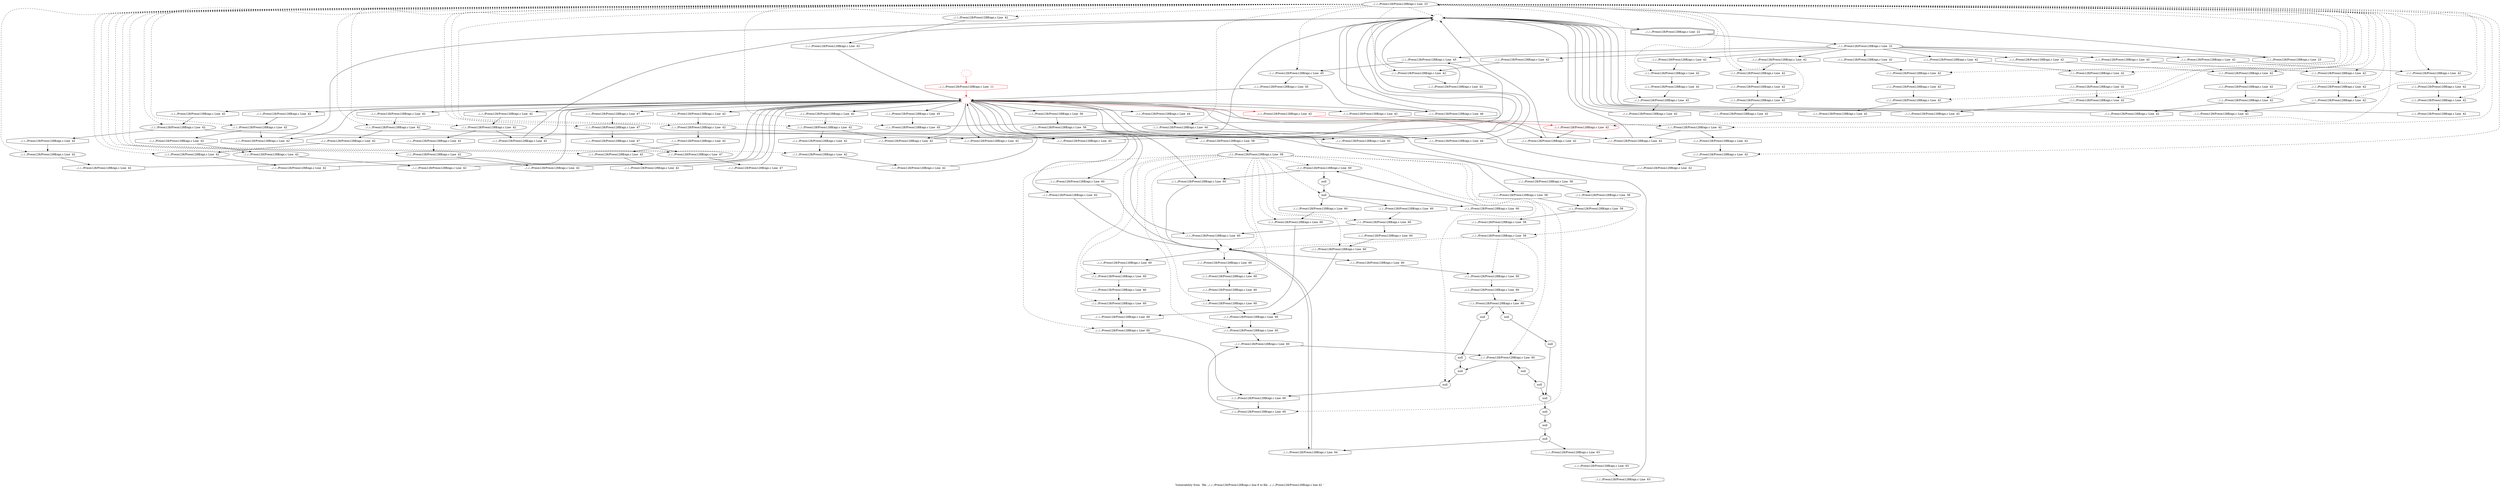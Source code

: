 digraph "Vulnerability from 'file ../../../Preon128/Preon128B/api.c line 8 to file ../../../Preon128/Preon128B/api.c line 42 '  "{
label="Vulnerability from  'file ../../../Preon128/Preon128B/api.c line 8 to file ../../../Preon128/Preon128B/api.c line 42 ' ";
node_1330[shape=ellipse,style=solid,label="../../../Preon128/Preon128B/api.c Line  23"]
node_1327[shape=ellipse,style=dashed,label=""]
"node_1330"->"node_1327" [style=dashed]
node_1352[shape=ellipse,style=solid,label="../../../Preon128/Preon128B/api.c Line  42"]
"node_1330"->"node_1352" [style=dashed]
node_1354[shape=ellipse,style=solid,label="../../../Preon128/Preon128B/api.c Line  42"]
"node_1330"->"node_1354" [style=dashed]
node_1345[shape=ellipse,style=solid,label="../../../Preon128/Preon128B/api.c Line  42"]
"node_1330"->"node_1345" [style=dashed]
node_1343[shape=ellipse,style=solid,label="../../../Preon128/Preon128B/api.c Line  42"]
"node_1330"->"node_1343" [style=dashed]
node_1336[shape=ellipse,style=solid,label="../../../Preon128/Preon128B/api.c Line  42"]
"node_1330"->"node_1336" [style=dashed]
node_1388[shape=ellipse,style=solid,label="../../../Preon128/Preon128B/api.c Line  42"]
"node_1330"->"node_1388" [style=dashed]
node_1390[shape=ellipse,style=solid,label="../../../Preon128/Preon128B/api.c Line  42", color=red]
"node_1330"->"node_1390" [style=dashed]
node_1356[shape=ellipse,style=solid,label="../../../Preon128/Preon128B/api.c Line  42"]
"node_1330"->"node_1356" [style=dashed]
node_1358[shape=ellipse,style=solid,label="../../../Preon128/Preon128B/api.c Line  42"]
"node_1330"->"node_1358" [style=dashed]
node_1379[shape=ellipse,style=solid,label="../../../Preon128/Preon128B/api.c Line  42"]
"node_1330"->"node_1379" [style=dashed]
node_1381[shape=ellipse,style=solid,label="../../../Preon128/Preon128B/api.c Line  42"]
"node_1330"->"node_1381" [style=dashed]
node_1375[shape=ellipse,style=solid,label="../../../Preon128/Preon128B/api.c Line  42"]
"node_1330"->"node_1375" [style=dashed]
node_1407[shape=ellipse,style=solid,label="../../../Preon128/Preon128B/api.c Line  42"]
"node_1330"->"node_1407" [style=dashed]
node_1409[shape=ellipse,style=solid,label="../../../Preon128/Preon128B/api.c Line  42"]
"node_1330"->"node_1409" [style=dashed]
node_1332[shape=ellipse,style=solid,label="../../../Preon128/Preon128B/api.c Line  42"]
"node_1330"->"node_1332" [style=dashed]
node_1370[shape=ellipse,style=solid,label="../../../Preon128/Preon128B/api.c Line  42"]
"node_1330"->"node_1370" [style=dashed]
node_1396[shape=ellipse,style=solid,label="../../../Preon128/Preon128B/api.c Line  42"]
"node_1330"->"node_1396" [style=dashed]
node_1347[shape=ellipse,style=solid,label="../../../Preon128/Preon128B/api.c Line  42"]
"node_1330"->"node_1347" [style=dashed]
node_1400[shape=ellipse,style=solid,label="../../../Preon128/Preon128B/api.c Line  42"]
"node_1330"->"node_1400" [style=dashed]
node_1402[shape=ellipse,style=solid,label="../../../Preon128/Preon128B/api.c Line  42"]
"node_1330"->"node_1402" [style=dashed]
node_1423[shape=ellipse,style=solid,label="../../../Preon128/Preon128B/api.c Line  45"]
"node_1330"->"node_1423" [style=dashed]
node_1365[shape=ellipse,style=solid,label="../../../Preon128/Preon128B/api.c Line  42"]
"node_1330"->"node_1365" [style=dashed]
node_1398[shape=ellipse,style=solid,label="../../../Preon128/Preon128B/api.c Line  42"]
"node_1330"->"node_1398" [style=dashed]
node_1392[shape=ellipse,style=solid,label="../../../Preon128/Preon128B/api.c Line  42"]
"node_1330"->"node_1392" [style=dashed]
node_1341[shape=ellipse,style=solid,label="../../../Preon128/Preon128B/api.c Line  42"]
"node_1330"->"node_1341" [style=dashed]
node_1411[shape=ellipse,style=solid,label="../../../Preon128/Preon128B/api.c Line  42"]
"node_1330"->"node_1411" [style=dashed]
node_1413[shape=ellipse,style=solid,label="../../../Preon128/Preon128B/api.c Line  42"]
"node_1330"->"node_1413" [style=dashed]
node_1363[shape=ellipse,style=solid,label="../../../Preon128/Preon128B/api.c Line  42"]
"node_1330"->"node_1363" [style=dashed]
node_1386[shape=ellipse,style=solid,label="../../../Preon128/Preon128B/api.c Line  42"]
"node_1330"->"node_1386" [style=dashed]
node_1377[shape=ellipse,style=solid,label="../../../Preon128/Preon128B/api.c Line  42"]
"node_1330"->"node_1377" [style=dashed]
node_1334[shape=ellipse,style=solid,label="../../../Preon128/Preon128B/api.c Line  42"]
"node_1330"->"node_1334" [style=dashed]
node_1368[shape=ellipse,style=solid,label="../../../Preon128/Preon128B/api.c Line  42"]
"node_1330"->"node_1368" [style=dashed]
node_1427[shape=ellipse,style=solid,label="../../../Preon128/Preon128B/api.c Line  47"]
"node_1330"->"node_1427" [style=dashed]
node_1429[shape=ellipse,style=solid,label="../../../Preon128/Preon128B/api.c Line  47"]
"node_1330"->"node_1429" [style=dashed]
node_1418[shape=ellipse,style=solid,label="../../../Preon128/Preon128B/api.c Line  44"]
"node_1330"->"node_1418" [style=dashed]
node_1421[shape=ellipse,style=solid,label="../../../Preon128/Preon128B/api.c Line  45"]
"node_1330"->"node_1421" [style=dashed]
node_1329[shape=doubleoctagon,style=solid,label="../../../Preon128/Preon128B/api.c Line  22"]
node_1328[shape=ellipse,style=solid,label="../../../Preon128/Preon128B/api.c Line  22"]
"node_1329"->"node_1328"
node_1353[shape=octagon,style=solid,label="../../../Preon128/Preon128B/api.c Line  42"]
"node_1328"->"node_1353"
node_1333[shape=octagon,style=solid,label="../../../Preon128/Preon128B/api.c Line  42"]
"node_1328"->"node_1333"
node_1376[shape=octagon,style=solid,label="../../../Preon128/Preon128B/api.c Line  42"]
"node_1328"->"node_1376"
node_1408[shape=octagon,style=solid,label="../../../Preon128/Preon128B/api.c Line  42"]
"node_1328"->"node_1408"
node_1424[shape=octagon,style=solid,label="../../../Preon128/Preon128B/api.c Line  45"]
"node_1328"->"node_1424"
node_1397[shape=octagon,style=solid,label="../../../Preon128/Preon128B/api.c Line  42"]
"node_1328"->"node_1397"
node_1364[shape=octagon,style=solid,label="../../../Preon128/Preon128B/api.c Line  42"]
"node_1328"->"node_1364"
node_1387[shape=octagon,style=solid,label="../../../Preon128/Preon128B/api.c Line  42"]
"node_1328"->"node_1387"
node_1342[shape=octagon,style=solid,label="../../../Preon128/Preon128B/api.c Line  42"]
"node_1328"->"node_1342"
node_1331[shape=octagon,style=solid,label="../../../Preon128/Preon128B/api.c Line  23"]
"node_1328"->"node_1331"
"node_1327"->"node_1329"
node_1326[shape=octagon,style=solid,label="../../../Preon128/Preon128B/api.c Line  11", color=red]
node_1325[shape=ellipse,style=dashed,label="", color=red]
"node_1326"->"node_1325" [color=red]
node_1487[shape=octagon,style=solid,label="../../../Preon128/Preon128B/api.c Line  62"]
"node_1325"->"node_1487"
node_1339[shape=octagon,style=solid,label="../../../Preon128/Preon128B/api.c Line  42"]
"node_1325"->"node_1339"
node_1461[shape=octagon,style=solid,label="../../../Preon128/Preon128B/api.c Line  60"]
"node_1325"->"node_1461"
node_1432[shape=octagon,style=solid,label="../../../Preon128/Preon128B/api.c Line  56"]
"node_1325"->"node_1432"
node_1357[shape=octagon,style=solid,label="../../../Preon128/Preon128B/api.c Line  42"]
"node_1325"->"node_1357"
node_1380[shape=octagon,style=solid,label="../../../Preon128/Preon128B/api.c Line  42"]
"node_1325"->"node_1380"
node_1384[shape=octagon,style=solid,label="../../../Preon128/Preon128B/api.c Line  42"]
"node_1325"->"node_1384"
node_1440[shape=octagon,style=solid,label="../../../Preon128/Preon128B/api.c Line  60"]
"node_1325"->"node_1440"
node_1416[shape=octagon,style=solid,label="../../../Preon128/Preon128B/api.c Line  42"]
"node_1325"->"node_1416"
node_1369[shape=octagon,style=solid,label="../../../Preon128/Preon128B/api.c Line  42"]
"node_1325"->"node_1369"
node_1361[shape=octagon,style=solid,label="../../../Preon128/Preon128B/api.c Line  42"]
"node_1325"->"node_1361"
node_1394[shape=octagon,style=solid,label="../../../Preon128/Preon128B/api.c Line  42"]
"node_1325"->"node_1394"
node_1401[shape=octagon,style=solid,label="../../../Preon128/Preon128B/api.c Line  42"]
"node_1325"->"node_1401"
node_1422[shape=octagon,style=solid,label="../../../Preon128/Preon128B/api.c Line  45"]
"node_1325"->"node_1422"
node_1346[shape=octagon,style=solid,label="../../../Preon128/Preon128B/api.c Line  42"]
"node_1325"->"node_1346"
node_1391[shape=octagon,style=solid,label="../../../Preon128/Preon128B/api.c Line  42", color=red]
"node_1325"->"node_1391" [color=red]
node_1405[shape=octagon,style=solid,label="../../../Preon128/Preon128B/api.c Line  42"]
"node_1325"->"node_1405"
node_1335[shape=octagon,style=solid,label="../../../Preon128/Preon128B/api.c Line  42"]
"node_1325"->"node_1335"
node_1412[shape=octagon,style=solid,label="../../../Preon128/Preon128B/api.c Line  42"]
"node_1325"->"node_1412"
node_1478[shape=octagon,style=solid,label="../../../Preon128/Preon128B/api.c Line  60"]
"node_1325"->"node_1478"
node_1350[shape=octagon,style=solid,label="../../../Preon128/Preon128B/api.c Line  42"]
"node_1325"->"node_1350"
node_1426[shape=octagon,style=solid,label="../../../Preon128/Preon128B/api.c Line  46"]
"node_1325"->"node_1426"
node_1428[shape=octagon,style=solid,label="../../../Preon128/Preon128B/api.c Line  47"]
"node_1325"->"node_1428"
node_1373[shape=octagon,style=solid,label="../../../Preon128/Preon128B/api.c Line  42"]
"node_1325"->"node_1373"
node_1419[shape=octagon,style=solid,label="../../../Preon128/Preon128B/api.c Line  44"]
"node_1325"->"node_1419"
node_1420[shape=octagon,style=solid,label="../../../Preon128/Preon128B/api.c Line  44"]
"node_1325"->"node_1420"
node_1324[shape=ellipse,style=dashed,label="", color=red]
"node_1324"->"node_1326" [color=red]
node_1351[shape=octagon,style=solid,label="../../../Preon128/Preon128B/api.c Line  42"]
"node_1351"->"node_1327"
node_1355[shape=octagon,style=solid,label="../../../Preon128/Preon128B/api.c Line  42"]
"node_1352"->"node_1355"
node_1455[shape=ellipse,style=solid,label="../../../Preon128/Preon128B/api.c Line  60"]
node_1454[shape=octagon,style=solid,label="../../../Preon128/Preon128B/api.c Line  60"]
"node_1455"->"node_1454"
node_1456[shape=octagon,style=solid,label="../../../Preon128/Preon128B/api.c Line  60"]
"node_1456"->"node_1455"
node_1457[shape=ellipse,style=solid,label="../../../Preon128/Preon128B/api.c Line  60"]
"node_1457"->"node_1456"
node_1458[shape=octagon,style=solid,label="../../../Preon128/Preon128B/api.c Line  60"]
"node_1458"->"node_1457"
node_1459[shape=ellipse,style=solid,label="../../../Preon128/Preon128B/api.c Line  60"]
"node_1459"->"node_1458"
node_1471[shape=octagon,style=solid,label="../../../Preon128/Preon128B/api.c Line  60"]
node_1470[shape=ellipse,style=solid,label="../../../Preon128/Preon128B/api.c Line  60"]
"node_1471"->"node_1470"
node_1472[shape=ellipse,style=solid,label="../../../Preon128/Preon128B/api.c Line  60"]
"node_1472"->"node_1471"
node_1473[shape=octagon,style=solid,label="../../../Preon128/Preon128B/api.c Line  60"]
"node_1473"->"node_1472"
node_1474[shape=ellipse,style=solid,label="../../../Preon128/Preon128B/api.c Line  60"]
"node_1474"->"node_1473"
node_1475[shape=octagon,style=solid,label="../../../Preon128/Preon128B/api.c Line  60"]
"node_1475"->"node_1474"
node_1476[shape=ellipse,style=solid,label="../../../Preon128/Preon128B/api.c Line  60"]
"node_1476"->"node_1475"
"node_1353"->"node_1352"
node_1362[shape=octagon,style=solid,label="../../../Preon128/Preon128B/api.c Line  42"]
"node_1354"->"node_1362"
node_1348[shape=octagon,style=solid,label="../../../Preon128/Preon128B/api.c Line  42"]
"node_1345"->"node_1348"
"node_1345"->"node_1350"
node_1445[shape=ellipse,style=solid,label="null"]
node_1484[shape=octagon,style=solid,label="null"]
"node_1445"->"node_1484"
node_1446[shape=octagon,style=solid,label="null"]
"node_1446"->"node_1445"
node_1447[shape=ellipse,style=solid,label="null"]
node_1482[shape=octagon,style=solid,label="null"]
"node_1447"->"node_1482"
node_1448[shape=octagon,style=solid,label="null"]
"node_1448"->"node_1447"
node_1449[shape=ellipse,style=solid,label="../../../Preon128/Preon128B/api.c Line  58"]
"node_1449"->"node_1455" [style=dashed]
"node_1449"->"node_1457" [style=dashed]
"node_1449"->"node_1459" [style=dashed]
"node_1449"->"node_1472" [style=dashed]
"node_1449"->"node_1474" [style=dashed]
"node_1449"->"node_1476" [style=dashed]
node_1462[shape=ellipse,style=solid,label="../../../Preon128/Preon128B/api.c Line  60"]
"node_1449"->"node_1462" [style=dashed]
node_1464[shape=ellipse,style=solid,label="null"]
"node_1449"->"node_1464" [style=dashed]
node_1439[shape=ellipse,style=dashed,label=""]
"node_1449"->"node_1439" [style=dashed]
node_1466[shape=ellipse,style=solid,label="../../../Preon128/Preon128B/api.c Line  60"]
"node_1449"->"node_1466" [style=dashed]
node_1468[shape=ellipse,style=solid,label="../../../Preon128/Preon128B/api.c Line  60"]
"node_1449"->"node_1468" [style=dashed]
"node_1449"->"node_1470" [style=dashed]
node_1453[shape=ellipse,style=solid,label="../../../Preon128/Preon128B/api.c Line  60"]
"node_1449"->"node_1453" [style=dashed]
node_1479[shape=ellipse,style=solid,label="../../../Preon128/Preon128B/api.c Line  60"]
"node_1449"->"node_1479" [style=dashed]
node_1481[shape=ellipse,style=solid,label="null"]
"node_1449"->"node_1481" [style=dashed]
"node_1343"->"node_1351"
node_1490[shape=octagon,style=solid,label="../../../Preon128/Preon128B/api.c Line  63"]
"node_1490"->"node_1325"
node_1491[shape=octagon,style=solid,label="../../../Preon128/Preon128B/api.c Line  64"]
"node_1491"->"node_1439"
node_1338[shape=octagon,style=solid,label="../../../Preon128/Preon128B/api.c Line  42"]
"node_1336"->"node_1338"
node_1395[shape=octagon,style=solid,label="../../../Preon128/Preon128B/api.c Line  42"]
"node_1388"->"node_1395"
node_1389[shape=octagon,style=solid,label="../../../Preon128/Preon128B/api.c Line  42"]
"node_1389"->"node_1388"
"node_1390"->"node_1394"
node_1483[shape=ellipse,style=solid,label="null"]
node_1486[shape=octagon,style=solid,label="null"]
"node_1483"->"node_1486"
"node_1484"->"node_1483"
node_1485[shape=ellipse,style=solid,label="null"]
"node_1485"->"node_1491"
node_1489[shape=octagon,style=solid,label="../../../Preon128/Preon128B/api.c Line  63"]
"node_1485"->"node_1489"
"node_1486"->"node_1485"
"node_1487"->"node_1439"
node_1488[shape=ellipse,style=solid,label="../../../Preon128/Preon128B/api.c Line  63"]
"node_1488"->"node_1490"
"node_1489"->"node_1488"
"node_1338"->"node_1325"
"node_1339"->"node_1327"
node_1460[shape=octagon,style=solid,label="../../../Preon128/Preon128B/api.c Line  60"]
"node_1460"->"node_1459"
"node_1461"->"node_1439"
"node_1462"->"node_1461"
node_1465[shape=octagon,style=solid,label="null"]
"node_1462"->"node_1465"
node_1463[shape=octagon,style=solid,label="../../../Preon128/Preon128B/api.c Line  60"]
"node_1463"->"node_1462"
"node_1464"->"node_1463"
node_1469[shape=octagon,style=solid,label="../../../Preon128/Preon128B/api.c Line  60"]
"node_1464"->"node_1469"
node_1480[shape=octagon,style=solid,label="../../../Preon128/Preon128B/api.c Line  60"]
"node_1464"->"node_1480"
"node_1355"->"node_1354"
node_1359[shape=octagon,style=solid,label="../../../Preon128/Preon128B/api.c Line  42"]
"node_1356"->"node_1359"
"node_1356"->"node_1361"
node_1430[shape=octagon,style=solid,label="../../../Preon128/Preon128B/api.c Line  47"]
"node_1430"->"node_1429"
node_1431[shape=ellipse,style=solid,label="../../../Preon128/Preon128B/api.c Line  56"]
node_1434[shape=octagon,style=solid,label="../../../Preon128/Preon128B/api.c Line  58"]
"node_1431"->"node_1434"
node_1436[shape=octagon,style=solid,label="../../../Preon128/Preon128B/api.c Line  58"]
"node_1431"->"node_1436"
node_1450[shape=octagon,style=solid,label="../../../Preon128/Preon128B/api.c Line  58"]
"node_1431"->"node_1450"
"node_1432"->"node_1431"
node_1433[shape=ellipse,style=solid,label="../../../Preon128/Preon128B/api.c Line  58"]
node_1435[shape=ellipse,style=solid,label="../../../Preon128/Preon128B/api.c Line  58"]
"node_1433"->"node_1435" [style=dashed]
node_1437[shape=ellipse,style=solid,label="../../../Preon128/Preon128B/api.c Line  58"]
"node_1433"->"node_1437" [style=dashed]
"node_1434"->"node_1433"
"node_1357"->"node_1356"
node_1360[shape=octagon,style=solid,label="../../../Preon128/Preon128B/api.c Line  42"]
"node_1358"->"node_1360"
node_1371[shape=octagon,style=solid,label="../../../Preon128/Preon128B/api.c Line  42"]
"node_1371"->"node_1370"
node_1372[shape=octagon,style=solid,label="../../../Preon128/Preon128B/api.c Line  42"]
"node_1372"->"node_1325"
node_1382[shape=octagon,style=solid,label="../../../Preon128/Preon128B/api.c Line  42"]
"node_1379"->"node_1382"
"node_1379"->"node_1384"
"node_1380"->"node_1379"
node_1383[shape=octagon,style=solid,label="../../../Preon128/Preon128B/api.c Line  42"]
"node_1381"->"node_1383"
node_1438[shape=octagon,style=solid,label="../../../Preon128/Preon128B/api.c Line  58"]
"node_1435"->"node_1438"
"node_1436"->"node_1435"
"node_1437"->"node_1439" [style=dashed]
node_1441[shape=ellipse,style=solid,label="../../../Preon128/Preon128B/api.c Line  60"]
"node_1437"->"node_1441" [style=dashed]
node_1443[shape=ellipse,style=solid,label="../../../Preon128/Preon128B/api.c Line  60"]
"node_1437"->"node_1443" [style=dashed]
"node_1438"->"node_1437"
"node_1439"->"node_1491"
"node_1439"->"node_1460"
node_1442[shape=octagon,style=solid,label="../../../Preon128/Preon128B/api.c Line  60"]
"node_1439"->"node_1442"
node_1477[shape=octagon,style=solid,label="../../../Preon128/Preon128B/api.c Line  60"]
"node_1439"->"node_1477"
"node_1382"->"node_1381"
"node_1383"->"node_1325"
"node_1384"->"node_1327"
"node_1359"->"node_1358"
"node_1360"->"node_1325"
"node_1333"->"node_1332"
node_1337[shape=octagon,style=solid,label="../../../Preon128/Preon128B/api.c Line  42"]
"node_1337"->"node_1336"
node_1340[shape=octagon,style=solid,label="../../../Preon128/Preon128B/api.c Line  42"]
"node_1340"->"node_1327"
node_1378[shape=octagon,style=solid,label="../../../Preon128/Preon128B/api.c Line  42"]
"node_1375"->"node_1378"
"node_1376"->"node_1375"
"node_1440"->"node_1439"
node_1444[shape=octagon,style=solid,label="../../../Preon128/Preon128B/api.c Line  60"]
"node_1441"->"node_1444"
"node_1442"->"node_1441"
"node_1443"->"node_1446"
"node_1443"->"node_1448"
"node_1444"->"node_1443"
node_1414[shape=octagon,style=solid,label="../../../Preon128/Preon128B/api.c Line  42"]
"node_1414"->"node_1413"
node_1415[shape=octagon,style=solid,label="../../../Preon128/Preon128B/api.c Line  42"]
"node_1415"->"node_1325"
"node_1416"->"node_1327"
node_1417[shape=octagon,style=solid,label="../../../Preon128/Preon128B/api.c Line  42"]
"node_1417"->"node_1327"
"node_1465"->"node_1464"
"node_1466"->"node_1456"
node_1467[shape=octagon,style=solid,label="../../../Preon128/Preon128B/api.c Line  60"]
"node_1467"->"node_1466"
"node_1468"->"node_1467"
"node_1468"->"node_1478"
"node_1469"->"node_1468"
"node_1470"->"node_1454"
node_1406[shape=octagon,style=solid,label="../../../Preon128/Preon128B/api.c Line  42"]
"node_1406"->"node_1327"
node_1410[shape=octagon,style=solid,label="../../../Preon128/Preon128B/api.c Line  42"]
"node_1407"->"node_1410"
"node_1408"->"node_1407"
"node_1409"->"node_1417"
"node_1332"->"node_1340"
"node_1369"->"node_1368"
"node_1370"->"node_1372"
"node_1361"->"node_1327"
"node_1362"->"node_1327"
"node_1394"->"node_1327"
"node_1395"->"node_1327"
node_1399[shape=octagon,style=solid,label="../../../Preon128/Preon128B/api.c Line  42"]
"node_1396"->"node_1399"
node_1349[shape=octagon,style=solid,label="../../../Preon128/Preon128B/api.c Line  42"]
"node_1347"->"node_1349"
"node_1450"->"node_1449"
node_1451[shape=ellipse,style=solid,label="null"]
"node_1451"->"node_1484"
node_1452[shape=octagon,style=solid,label="null"]
"node_1452"->"node_1451"
"node_1453"->"node_1452"
"node_1453"->"node_1482"
"node_1454"->"node_1453"
node_1403[shape=octagon,style=solid,label="../../../Preon128/Preon128B/api.c Line  42"]
"node_1400"->"node_1403"
"node_1400"->"node_1405"
"node_1401"->"node_1400"
node_1404[shape=octagon,style=solid,label="../../../Preon128/Preon128B/api.c Line  42"]
"node_1402"->"node_1404"
"node_1422"->"node_1421"
node_1425[shape=octagon,style=solid,label="../../../Preon128/Preon128B/api.c Line  45"]
"node_1423"->"node_1425"
"node_1423"->"node_1426"
"node_1424"->"node_1423"
"node_1425"->"node_1325"
node_1374[shape=octagon,style=solid,label="../../../Preon128/Preon128B/api.c Line  42"]
"node_1365"->"node_1374"
node_1366[shape=octagon,style=solid,label="../../../Preon128/Preon128B/api.c Line  42"]
"node_1366"->"node_1365"
"node_1346"->"node_1345"
"node_1397"->"node_1396"
"node_1398"->"node_1406"
"node_1399"->"node_1398"
"node_1391"->"node_1390" [color=red]
node_1393[shape=octagon,style=solid,label="../../../Preon128/Preon128B/api.c Line  42"]
"node_1392"->"node_1393"
"node_1393"->"node_1325"
"node_1403"->"node_1402"
"node_1404"->"node_1325"
"node_1405"->"node_1327"
node_1344[shape=octagon,style=solid,label="../../../Preon128/Preon128B/api.c Line  42"]
"node_1341"->"node_1344"
"node_1335"->"node_1334"
"node_1410"->"node_1409"
"node_1411"->"node_1414"
"node_1411"->"node_1416"
"node_1412"->"node_1411"
"node_1413"->"node_1415"
"node_1363"->"node_1366"
"node_1364"->"node_1363"
"node_1348"->"node_1347"
"node_1477"->"node_1476"
"node_1478"->"node_1439"
"node_1479"->"node_1473"
"node_1480"->"node_1479"
"node_1481"->"node_1471"
"node_1482"->"node_1481"
node_1385[shape=octagon,style=solid,label="../../../Preon128/Preon128B/api.c Line  42"]
"node_1385"->"node_1327"
"node_1386"->"node_1389"
"node_1387"->"node_1386"
"node_1377"->"node_1385"
"node_1378"->"node_1377"
"node_1349"->"node_1325"
"node_1350"->"node_1327"
"node_1334"->"node_1339"
"node_1334"->"node_1337"
"node_1344"->"node_1343"
node_1367[shape=octagon,style=solid,label="../../../Preon128/Preon128B/api.c Line  47"]
"node_1367"->"node_1325"
"node_1368"->"node_1371"
"node_1368"->"node_1373"
"node_1342"->"node_1341"
"node_1426"->"node_1327"
"node_1427"->"node_1430"
"node_1428"->"node_1427"
"node_1429"->"node_1367"
"node_1373"->"node_1327"
"node_1374"->"node_1327"
"node_1331"->"node_1330"
"node_1418"->"node_1420"
"node_1419"->"node_1418"
"node_1420"->"node_1327"
"node_1421"->"node_1424"
}

